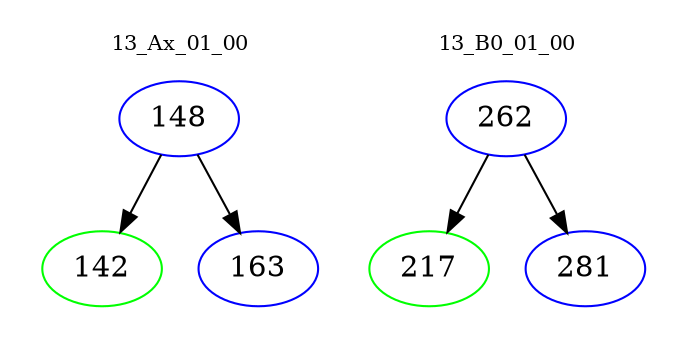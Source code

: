 digraph{
subgraph cluster_0 {
color = white
label = "13_Ax_01_00";
fontsize=10;
T0_148 [label="148", color="blue"]
T0_148 -> T0_142 [color="black"]
T0_142 [label="142", color="green"]
T0_148 -> T0_163 [color="black"]
T0_163 [label="163", color="blue"]
}
subgraph cluster_1 {
color = white
label = "13_B0_01_00";
fontsize=10;
T1_262 [label="262", color="blue"]
T1_262 -> T1_217 [color="black"]
T1_217 [label="217", color="green"]
T1_262 -> T1_281 [color="black"]
T1_281 [label="281", color="blue"]
}
}
